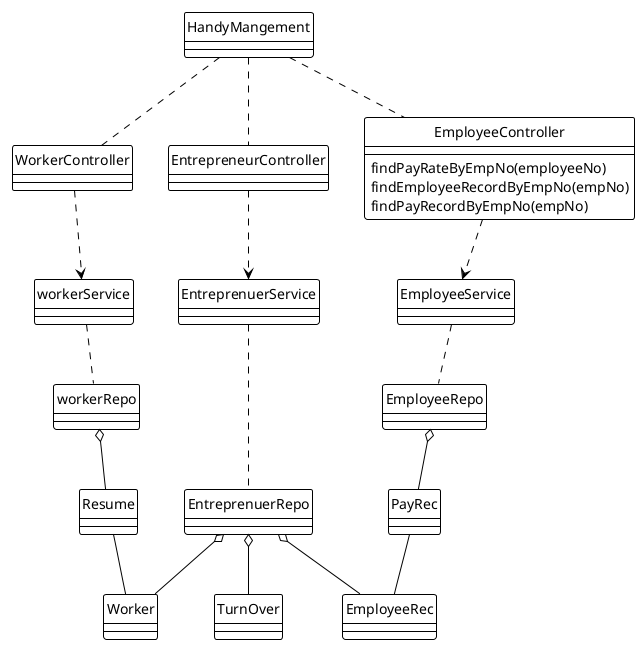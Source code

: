 @startuml Handy Mangement
skinparam style Strictuml

!theme plain


class HandyMangement {
   
}

class WorkerController {
   
}

class EntrepreneurController {
   
}

class EmployeeController {
    findPayRateByEmpNo(employeeNo)
    findEmployeeRecordByEmpNo(empNo)
    findPayRecordByEmpNo(empNo)
}

class workerService{}
class workerRepo{}

class EmployeeService{}
class EmployeeRepo{}

class EntreprenuerService{}
class EntreprenuerRepo{}




HandyMangement .. WorkerController
HandyMangement .. EntrepreneurController
HandyMangement .. EmployeeController


WorkerController ..> workerService
EntrepreneurController ..> EntreprenuerService
EmployeeController ..> EmployeeService


workerService .. workerRepo
EmployeeService .. EmployeeRepo
EntreprenuerService .. EntreprenuerRepo

workerRepo o-- Resume 
EntreprenuerRepo o--Worker 
EntreprenuerRepo o--EmployeeRec
EntreprenuerRepo o-- TurnOver
EmployeeRepo o-- PayRec 
PayRec -- EmployeeRec

Resume --Worker





@enduml